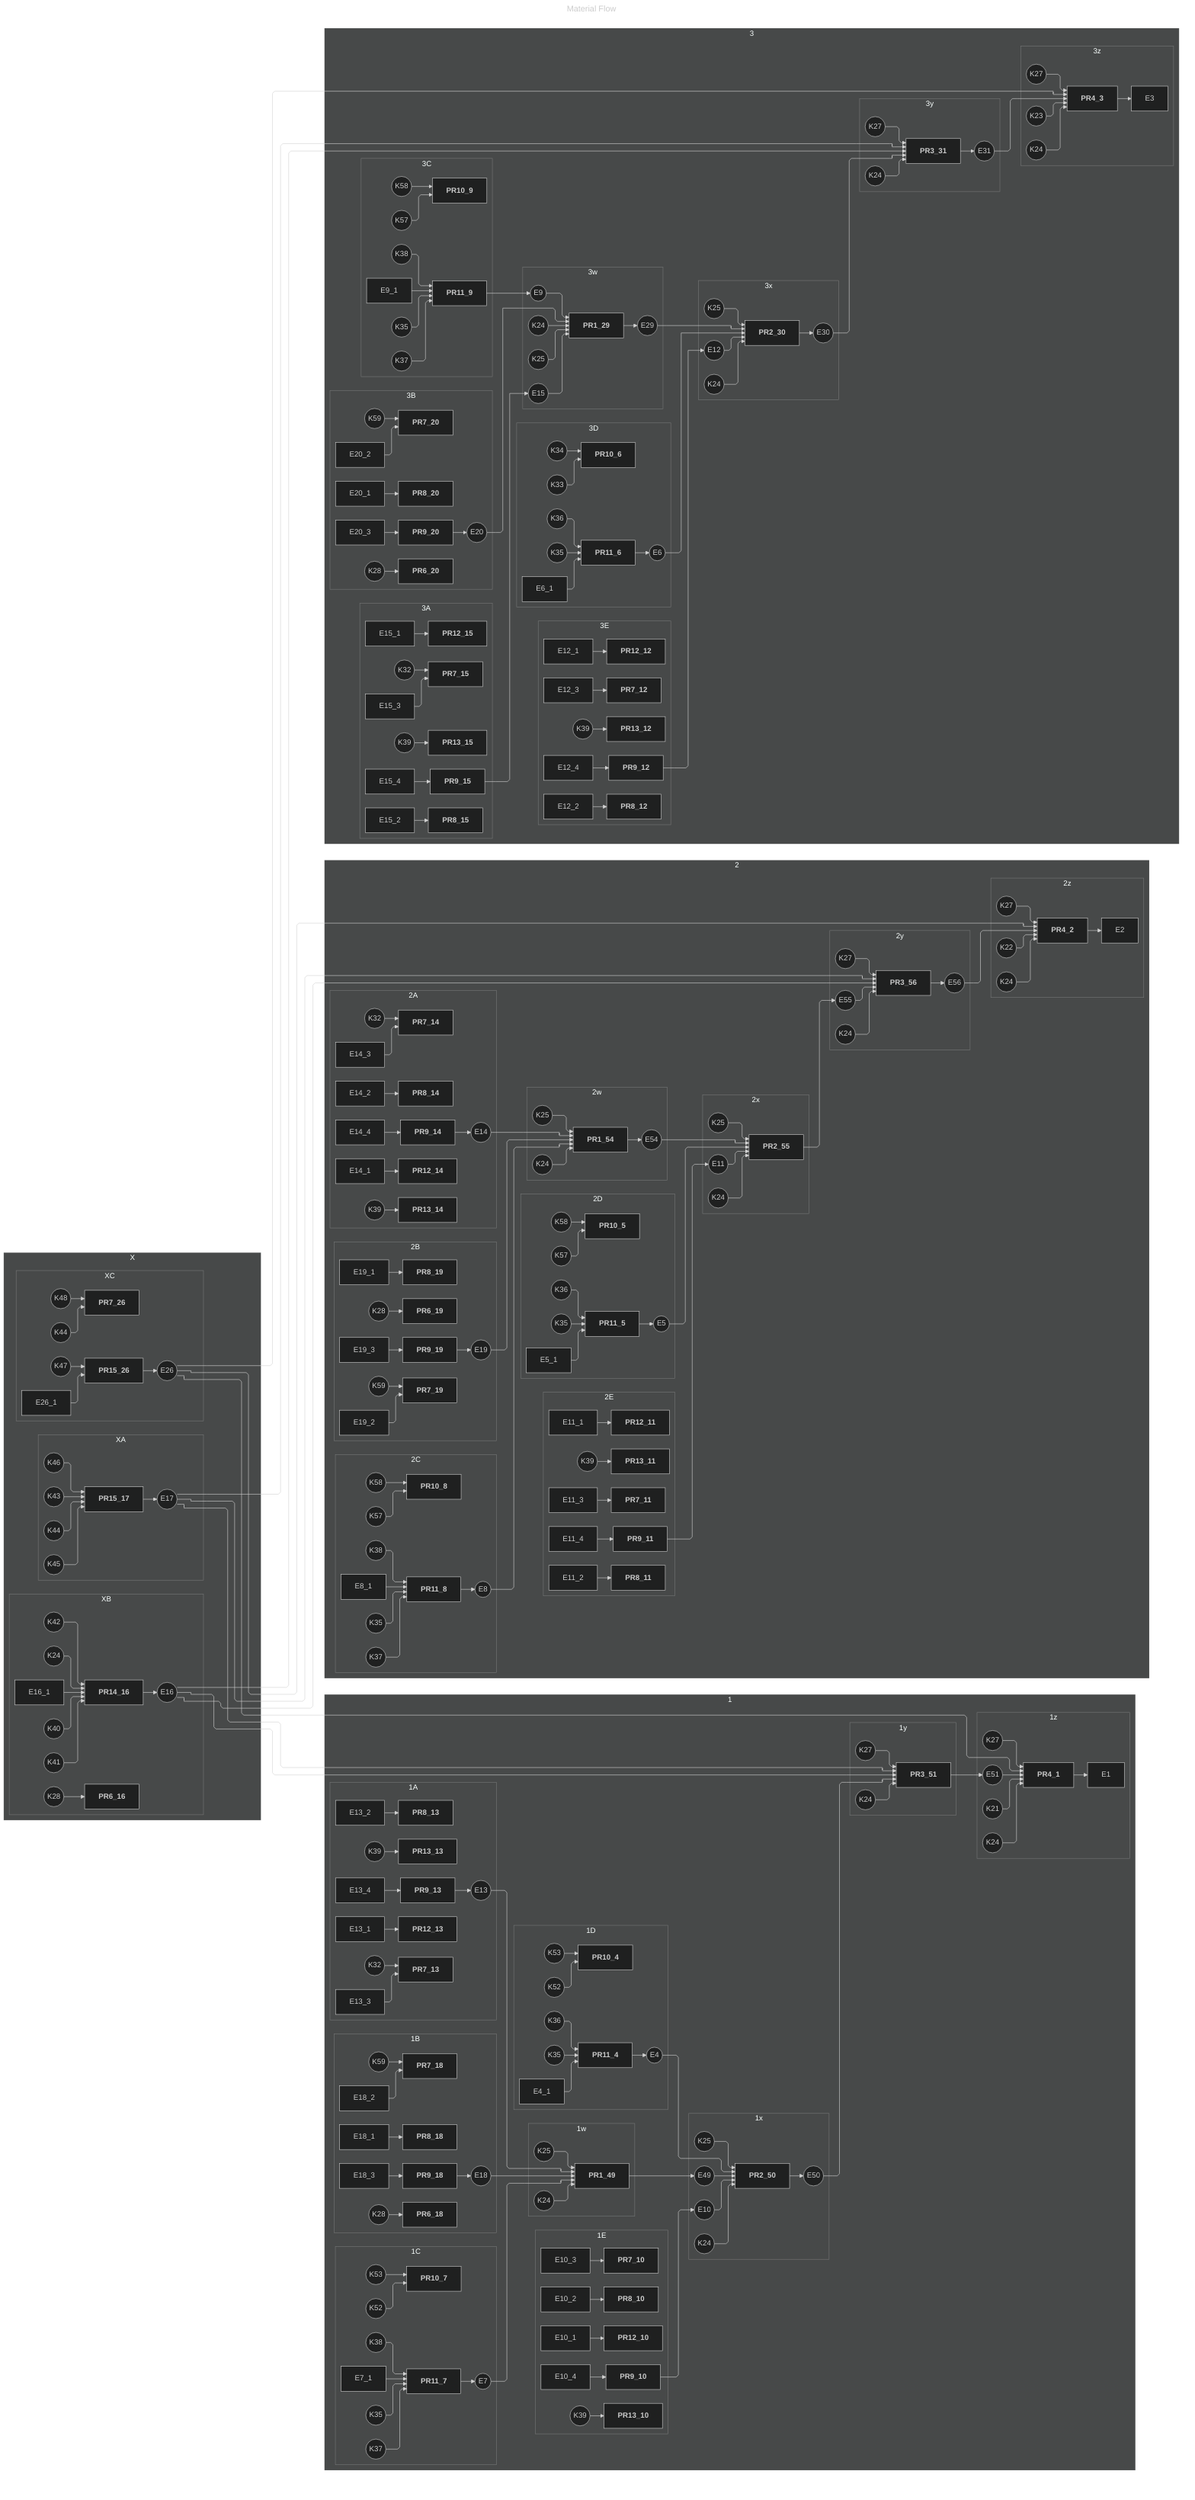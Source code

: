 ---
config:
  flowchart:
    curve: linear
    defaultRenderer: elk
  theme: dark
  themeVariables:
    darkMode: true
title: Material Flow

---

flowchart LR
    subgraph X
        direction TB
        subgraph XC
            direction TB
            PR15_26["<b>PR15_26</b>"]
            E26_1 --> PR15_26
            K47_0((K47))
            K47_0 --> PR15_26
            PR15_26 --> E26
            PR7_26["<b>PR7_26</b>"]
            K44_0((K44))
            K44_0 --> PR7_26
            K48_0((K48))
            K48_0 --> PR7_26
        end
        subgraph XA
            direction TB
            PR15_17["<b>PR15_17</b>"]
            K43_0((K43))
            K43_0 --> PR15_17
            K44_1((K44))
            K44_1 --> PR15_17
            K45_0((K45))
            K45_0 --> PR15_17
            K46_0((K46))
            K46_0 --> PR15_17
            PR15_17 --> E17
        end
        subgraph XB
            direction TB
            PR6_16["<b>PR6_16</b>"]
            K28_0((K28))
            K28_0 --> PR6_16
            PR14_16["<b>PR14_16</b>"]
            K24_0((K24))
            K24_0 --> PR14_16
            E16_1 --> PR14_16
            K40_0((K40))
            K40_0 --> PR14_16
            K41_0((K41))
            K41_0 --> PR14_16
            K42_0((K42))
            K42_0 --> PR14_16
            PR14_16 --> E16
        end
    end
    subgraph 1
        direction TB
        subgraph 1D
            direction TB
            PR10_4["<b>PR10_4</b>"]
            K52_0((K52))
            K52_0 --> PR10_4
            K53_0((K53))
            K53_0 --> PR10_4
            PR11_4["<b>PR11_4</b>"]
            E4_1 --> PR11_4
            K35_0((K35))
            K35_0 --> PR11_4
            K36_0((K36))
            K36_0 --> PR11_4
            PR11_4 --> E4
        end
        subgraph 1x
            direction TB
            PR2_50["<b>PR2_50</b>"]
            E49((E49))
            E49 --> PR2_50
            E4((E4))
            E4 --> PR2_50
            E10((E10))
            E10 --> PR2_50
            K24_1((K24))
            K24_1 --> PR2_50
            K25_0((K25))
            K25_0 --> PR2_50
            PR2_50 --> E50
        end
        subgraph 1z
            direction TB
            PR4_1["<b>PR4_1</b>"]
            E26((E26))
            E26 --> PR4_1
            E51((E51))
            E51 --> PR4_1
            K21_0((K21))
            K21_0 --> PR4_1
            K24_2((K24))
            K24_2 --> PR4_1
            K27_0((K27))
            K27_0 --> PR4_1
            PR4_1 --> E1
        end
        subgraph 1y
            direction TB
            PR3_51["<b>PR3_51</b>"]
            E17((E17))
            E17 --> PR3_51
            E16((E16))
            E16 --> PR3_51
            E50((E50))
            E50 --> PR3_51
            K24_3((K24))
            K24_3 --> PR3_51
            K27_1((K27))
            K27_1 --> PR3_51
            PR3_51 --> E51
        end
        subgraph 1A
            direction TB
            PR8_13["<b>PR8_13</b>"]
            E13_2 --> PR8_13
            PR9_13["<b>PR9_13</b>"]
            E13_4 --> PR9_13
            PR9_13 --> E13
            PR13_13["<b>PR13_13</b>"]
            K39_0((K39))
            K39_0 --> PR13_13
            PR12_13["<b>PR12_13</b>"]
            E13_1 --> PR12_13
            PR7_13["<b>PR7_13</b>"]
            E13_3 --> PR7_13
            K32_0((K32))
            K32_0 --> PR7_13
        end
        subgraph 1C
            direction TB
            PR11_7["<b>PR11_7</b>"]
            E7_1 --> PR11_7
            K35_1((K35))
            K35_1 --> PR11_7
            K37_0((K37))
            K37_0 --> PR11_7
            K38_0((K38))
            K38_0 --> PR11_7
            PR11_7 --> E7
            PR10_7["<b>PR10_7</b>"]
            K52_1((K52))
            K52_1 --> PR10_7
            K53_1((K53))
            K53_1 --> PR10_7
        end
        subgraph 1B
            direction TB
            PR8_18["<b>PR8_18</b>"]
            E18_1 --> PR8_18
            PR6_18["<b>PR6_18</b>"]
            K28_1((K28))
            K28_1 --> PR6_18
            PR7_18["<b>PR7_18</b>"]
            E18_2 --> PR7_18
            K59_0((K59))
            K59_0 --> PR7_18
            PR9_18["<b>PR9_18</b>"]
            E18_3 --> PR9_18
            PR9_18 --> E18
        end
        subgraph 1w
            direction TB
            PR1_49["<b>PR1_49</b>"]
            K24_4((K24))
            K24_4 --> PR1_49
            K25_1((K25))
            K25_1 --> PR1_49
            E13((E13))
            E13 --> PR1_49
            E18((E18))
            E18 --> PR1_49
            E7((E7))
            E7 --> PR1_49
            PR1_49 --> E49
        end
        subgraph 1E
            direction TB
            PR8_10["<b>PR8_10</b>"]
            E10_2 --> PR8_10
            PR7_10["<b>PR7_10</b>"]
            E10_3 --> PR7_10
            PR9_10["<b>PR9_10</b>"]
            E10_4 --> PR9_10
            PR9_10 --> E10
            PR12_10["<b>PR12_10</b>"]
            E10_1 --> PR12_10
            PR13_10["<b>PR13_10</b>"]
            K39_1((K39))
            K39_1 --> PR13_10
        end
    end
    subgraph 2
        direction TB
        subgraph 2y
            direction TB
            PR3_56["<b>PR3_56</b>"]
            E17((E17))
            E17 --> PR3_56
            E16((E16))
            E16 --> PR3_56
            E55((E55))
            E55 --> PR3_56
            K24_5((K24))
            K24_5 --> PR3_56
            K27_2((K27))
            K27_2 --> PR3_56
            PR3_56 --> E56
        end
        subgraph 2z
            direction TB
            PR4_2["<b>PR4_2</b>"]
            E26((E26))
            E26 --> PR4_2
            E56((E56))
            E56 --> PR4_2
            K22_0((K22))
            K22_0 --> PR4_2
            K24_6((K24))
            K24_6 --> PR4_2
            K27_3((K27))
            K27_3 --> PR4_2
            PR4_2 --> E2
        end
        subgraph 2D
            direction TB
            PR10_5["<b>PR10_5</b>"]
            K57_0((K57))
            K57_0 --> PR10_5
            K58_0((K58))
            K58_0 --> PR10_5
            PR11_5["<b>PR11_5</b>"]
            E5_1 --> PR11_5
            K35_2((K35))
            K35_2 --> PR11_5
            K36_1((K36))
            K36_1 --> PR11_5
            PR11_5 --> E5
        end
        subgraph 2B
            direction TB
            PR8_19["<b>PR8_19</b>"]
            E19_1 --> PR8_19
            PR9_19["<b>PR9_19</b>"]
            E19_3 --> PR9_19
            PR9_19 --> E19
            PR6_19["<b>PR6_19</b>"]
            K28_2((K28))
            K28_2 --> PR6_19
            PR7_19["<b>PR7_19</b>"]
            E19_2 --> PR7_19
            K59_1((K59))
            K59_1 --> PR7_19
        end
        subgraph 2C
            direction TB
            PR10_8["<b>PR10_8</b>"]
            K57_1((K57))
            K57_1 --> PR10_8
            K58_1((K58))
            K58_1 --> PR10_8
            PR11_8["<b>PR11_8</b>"]
            E8_1 --> PR11_8
            K35_3((K35))
            K35_3 --> PR11_8
            K37_1((K37))
            K37_1 --> PR11_8
            K38_1((K38))
            K38_1 --> PR11_8
            PR11_8 --> E8
        end
        subgraph 2A
            direction TB
            PR8_14["<b>PR8_14</b>"]
            E14_2 --> PR8_14
            PR7_14["<b>PR7_14</b>"]
            E14_3 --> PR7_14
            K32_1((K32))
            K32_1 --> PR7_14
            PR12_14["<b>PR12_14</b>"]
            E14_1 --> PR12_14
            PR13_14["<b>PR13_14</b>"]
            K39_2((K39))
            K39_2 --> PR13_14
            PR9_14["<b>PR9_14</b>"]
            E14_4 --> PR9_14
            PR9_14 --> E14
        end
        subgraph 2w
            direction TB
            PR1_54["<b>PR1_54</b>"]
            K24_7((K24))
            K24_7 --> PR1_54
            K25_2((K25))
            K25_2 --> PR1_54
            E14((E14))
            E14 --> PR1_54
            E19((E19))
            E19 --> PR1_54
            E8((E8))
            E8 --> PR1_54
            PR1_54 --> E54
        end
        subgraph 2x
            direction TB
            PR2_55["<b>PR2_55</b>"]
            E54((E54))
            E54 --> PR2_55
            E5((E5))
            E5 --> PR2_55
            E11((E11))
            E11 --> PR2_55
            K24_8((K24))
            K24_8 --> PR2_55
            K25_3((K25))
            K25_3 --> PR2_55
            PR2_55 --> E55
        end
        subgraph 2E
            direction TB
            PR13_11["<b>PR13_11</b>"]
            K39_3((K39))
            K39_3 --> PR13_11
            PR12_11["<b>PR12_11</b>"]
            E11_1 --> PR12_11
            PR9_11["<b>PR9_11</b>"]
            E11_4 --> PR9_11
            PR9_11 --> E11
            PR7_11["<b>PR7_11</b>"]
            E11_3 --> PR7_11
            PR8_11["<b>PR8_11</b>"]
            E11_2 --> PR8_11
        end
    end
    subgraph 3
        direction TB
        subgraph 3B
            direction TB
            PR8_20["<b>PR8_20</b>"]
            E20_1 --> PR8_20
            PR7_20["<b>PR7_20</b>"]
            E20_2 --> PR7_20
            K59_2((K59))
            K59_2 --> PR7_20
            PR9_20["<b>PR9_20</b>"]
            E20_3 --> PR9_20
            PR9_20 --> E20
            PR6_20["<b>PR6_20</b>"]
            K28_3((K28))
            K28_3 --> PR6_20
        end
        subgraph 3w
            direction TB
            PR1_29["<b>PR1_29</b>"]
            K24_9((K24))
            K24_9 --> PR1_29
            K25_4((K25))
            K25_4 --> PR1_29
            E15((E15))
            E15 --> PR1_29
            E20((E20))
            E20 --> PR1_29
            E9((E9))
            E9 --> PR1_29
            PR1_29 --> E29
        end
        subgraph 3D
            direction TB
            PR11_6["<b>PR11_6</b>"]
            E6_1 --> PR11_6
            K35_4((K35))
            K35_4 --> PR11_6
            K36_2((K36))
            K36_2 --> PR11_6
            PR11_6 --> E6
            PR10_6["<b>PR10_6</b>"]
            K33_0((K33))
            K33_0 --> PR10_6
            K34_0((K34))
            K34_0 --> PR10_6
        end
        subgraph 3x
            direction TB
            PR2_30["<b>PR2_30</b>"]
            E29((E29))
            E29 --> PR2_30
            E6((E6))
            E6 --> PR2_30
            E12((E12))
            E12 --> PR2_30
            K24_10((K24))
            K24_10 --> PR2_30
            K25_5((K25))
            K25_5 --> PR2_30
            PR2_30 --> E30
        end
        subgraph 3y
            direction TB
            PR3_31["<b>PR3_31</b>"]
            E17((E17))
            E17 --> PR3_31
            E16((E16))
            E16 --> PR3_31
            E30((E30))
            E30 --> PR3_31
            K24_11((K24))
            K24_11 --> PR3_31
            K27_4((K27))
            K27_4 --> PR3_31
            PR3_31 --> E31
        end
        subgraph 3C
            direction TB
            PR10_9["<b>PR10_9</b>"]
            K57_2((K57))
            K57_2 --> PR10_9
            K58_2((K58))
            K58_2 --> PR10_9
            PR11_9["<b>PR11_9</b>"]
            E9_1 --> PR11_9
            K35_5((K35))
            K35_5 --> PR11_9
            K37_2((K37))
            K37_2 --> PR11_9
            K38_2((K38))
            K38_2 --> PR11_9
            PR11_9 --> E9
        end
        subgraph 3A
            direction TB
            PR12_15["<b>PR12_15</b>"]
            E15_1 --> PR12_15
            PR7_15["<b>PR7_15</b>"]
            E15_3 --> PR7_15
            K32_2((K32))
            K32_2 --> PR7_15
            PR13_15["<b>PR13_15</b>"]
            K39_4((K39))
            K39_4 --> PR13_15
            PR8_15["<b>PR8_15</b>"]
            E15_2 --> PR8_15
            PR9_15["<b>PR9_15</b>"]
            E15_4 --> PR9_15
            PR9_15 --> E15
        end
        subgraph 3z
            direction TB
            PR4_3["<b>PR4_3</b>"]
            E26((E26))
            E26 --> PR4_3
            E31((E31))
            E31 --> PR4_3
            K23_0((K23))
            K23_0 --> PR4_3
            K24_12((K24))
            K24_12 --> PR4_3
            K27_5((K27))
            K27_5 --> PR4_3
            PR4_3 --> E3
        end
        subgraph 3E
            direction TB
            PR7_12["<b>PR7_12</b>"]
            E12_3 --> PR7_12
            PR9_12["<b>PR9_12</b>"]
            E12_4 --> PR9_12
            PR9_12 --> E12
            PR12_12["<b>PR12_12</b>"]
            E12_1 --> PR12_12
            PR13_12["<b>PR13_12</b>"]
            K39_5((K39))
            K39_5 --> PR13_12
            PR8_12["<b>PR8_12</b>"]
            E12_2 --> PR8_12
        end
    end

    PR15_26:::PR
    K47_0:::K
    PR7_26:::PR
    K44_0:::K
    K48_0:::K
    PR15_17:::PR
    K43_0:::K
    K44_1:::K
    K45_0:::K
    K46_0:::K
    PR6_16:::PR
    K28_0:::K
    PR14_16:::PR
    K24_0:::K
    K40_0:::K
    K41_0:::K
    K42_0:::K
    PR10_4:::PR
    K52_0:::K
    K53_0:::K
    PR11_4:::PR
    K35_0:::K
    K36_0:::K
    PR2_50:::PR
    E49:::E
    E4:::E
    E10:::E
    K24_1:::K
    K25_0:::K
    PR4_1:::PR
    E26:::E
    E51:::E
    K21_0:::K
    K24_2:::K
    K27_0:::K
    PR3_51:::PR
    E17:::E
    E16:::E
    E50:::E
    K24_3:::K
    K27_1:::K
    PR8_13:::PR
    PR9_13:::PR
    PR13_13:::PR
    K39_0:::K
    PR12_13:::PR
    PR7_13:::PR
    K32_0:::K
    PR11_7:::PR
    K35_1:::K
    K37_0:::K
    K38_0:::K
    PR10_7:::PR
    K52_1:::K
    K53_1:::K
    PR8_18:::PR
    PR6_18:::PR
    K28_1:::K
    PR7_18:::PR
    K59_0:::K
    PR9_18:::PR
    PR1_49:::PR
    K24_4:::K
    K25_1:::K
    E13:::E
    E18:::E
    E7:::E
    PR8_10:::PR
    PR7_10:::PR
    PR9_10:::PR
    PR12_10:::PR
    PR13_10:::PR
    K39_1:::K
    PR3_56:::PR
    E17:::E
    E16:::E
    E55:::E
    K24_5:::K
    K27_2:::K
    PR4_2:::PR
    E26:::E
    E56:::E
    K22_0:::K
    K24_6:::K
    K27_3:::K
    PR10_5:::PR
    K57_0:::K
    K58_0:::K
    PR11_5:::PR
    K35_2:::K
    K36_1:::K
    PR8_19:::PR
    PR9_19:::PR
    PR6_19:::PR
    K28_2:::K
    PR7_19:::PR
    K59_1:::K
    PR10_8:::PR
    K57_1:::K
    K58_1:::K
    PR11_8:::PR
    K35_3:::K
    K37_1:::K
    K38_1:::K
    PR8_14:::PR
    PR7_14:::PR
    K32_1:::K
    PR12_14:::PR
    PR13_14:::PR
    K39_2:::K
    PR9_14:::PR
    PR1_54:::PR
    K24_7:::K
    K25_2:::K
    E14:::E
    E19:::E
    E8:::E
    PR2_55:::PR
    E54:::E
    E5:::E
    E11:::E
    K24_8:::K
    K25_3:::K
    PR13_11:::PR
    K39_3:::K
    PR12_11:::PR
    PR9_11:::PR
    PR7_11:::PR
    PR8_11:::PR
    PR8_20:::PR
    PR7_20:::PR
    K59_2:::K
    PR9_20:::PR
    PR6_20:::PR
    K28_3:::K
    PR1_29:::PR
    K24_9:::K
    K25_4:::K
    E15:::E
    E20:::E
    E9:::E
    PR11_6:::PR
    K35_4:::K
    K36_2:::K
    PR10_6:::PR
    K33_0:::K
    K34_0:::K
    PR2_30:::PR
    E29:::E
    E6:::E
    E12:::E
    K24_10:::K
    K25_5:::K
    PR3_31:::PR
    E17:::E
    E16:::E
    E30:::E
    K24_11:::K
    K27_4:::K
    PR10_9:::PR
    K57_2:::K
    K58_2:::K
    PR11_9:::PR
    K35_5:::K
    K37_2:::K
    K38_2:::K
    PR12_15:::PR
    PR7_15:::PR
    K32_2:::K
    PR13_15:::PR
    K39_4:::K
    PR8_15:::PR
    PR9_15:::PR
    PR4_3:::PR
    E26:::E
    E31:::E
    K23_0:::K
    K24_12:::K
    K27_5:::K
    PR7_12:::PR
    PR9_12:::PR
    PR12_12:::PR
    PR13_12:::PR
    K39_5:::K
    PR8_12:::PR